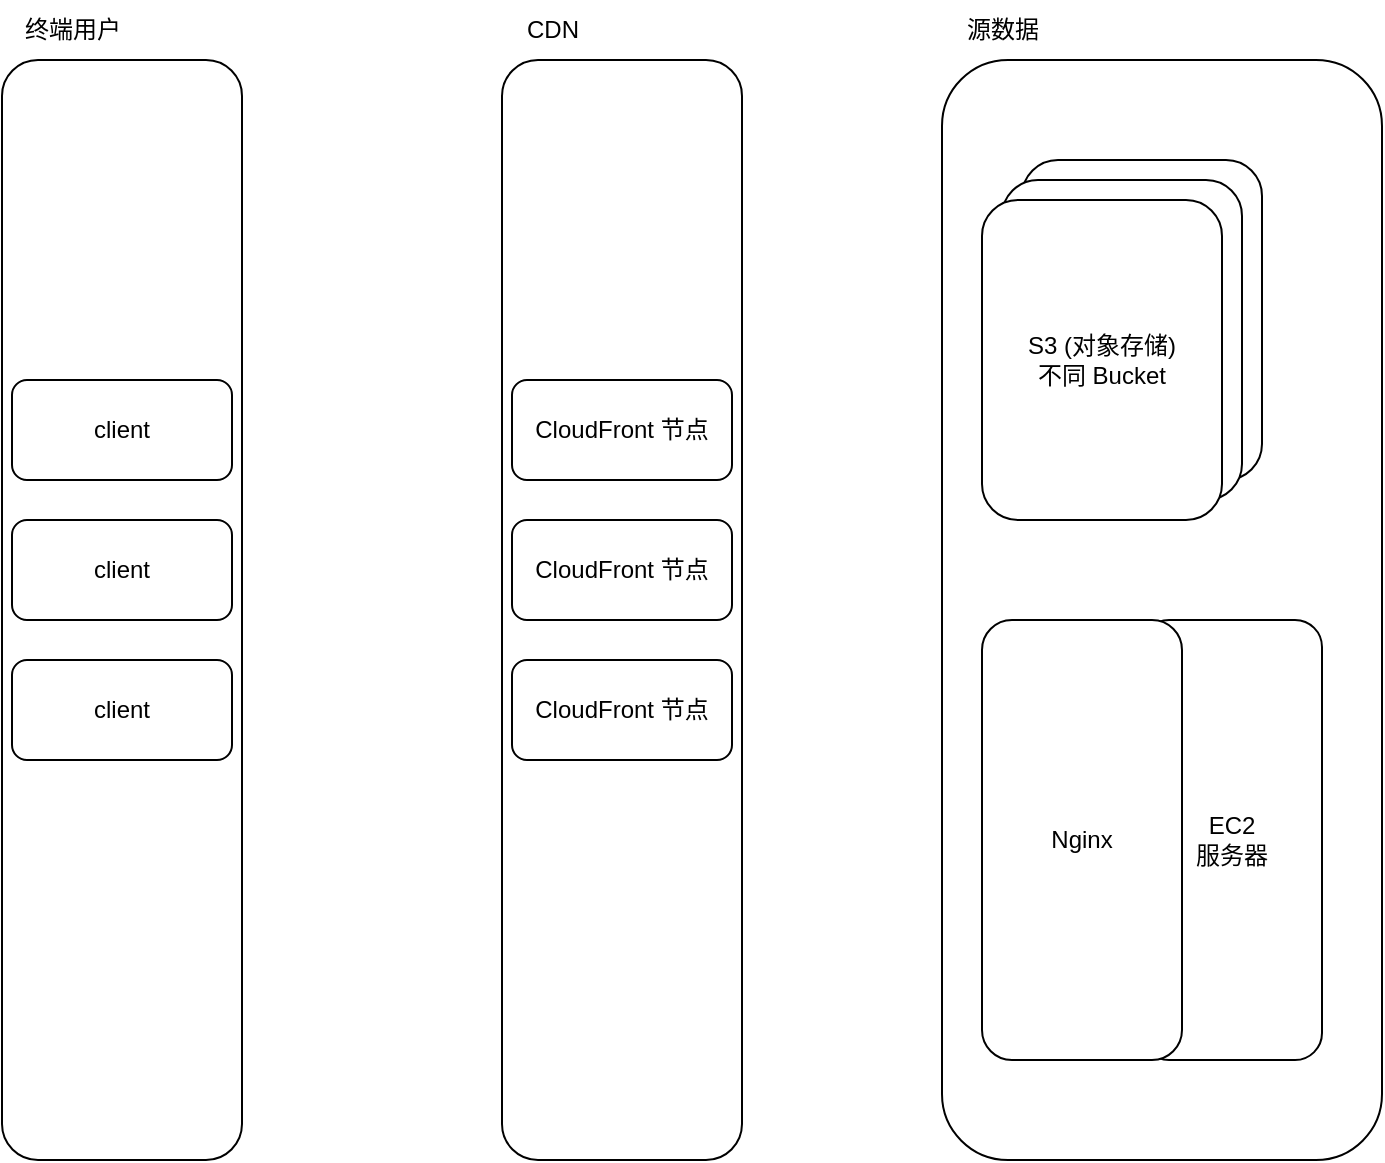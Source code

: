 <mxfile version="21.5.2" type="github">
  <diagram name="Page-1" id="ElCRpYsMf98x-L3ldlsv">
    <mxGraphModel dx="1015" dy="1162" grid="1" gridSize="10" guides="1" tooltips="1" connect="1" arrows="1" fold="1" page="1" pageScale="1" pageWidth="827" pageHeight="1169" math="0" shadow="0">
      <root>
        <mxCell id="0" />
        <mxCell id="1" parent="0" />
        <mxCell id="RCnPXYuESLlPWEanavmd-12" value="" style="rounded=1;whiteSpace=wrap;html=1;" vertex="1" parent="1">
          <mxGeometry x="540" y="210" width="220" height="550" as="geometry" />
        </mxCell>
        <mxCell id="RCnPXYuESLlPWEanavmd-7" value="S3&lt;br&gt;对象存储" style="rounded=1;whiteSpace=wrap;html=1;" vertex="1" parent="1">
          <mxGeometry x="580" y="260" width="120" height="160" as="geometry" />
        </mxCell>
        <mxCell id="RCnPXYuESLlPWEanavmd-6" value="S3&lt;br&gt;对象存储" style="rounded=1;whiteSpace=wrap;html=1;" vertex="1" parent="1">
          <mxGeometry x="570" y="270" width="120" height="160" as="geometry" />
        </mxCell>
        <mxCell id="RCnPXYuESLlPWEanavmd-1" value="" style="rounded=1;whiteSpace=wrap;html=1;" vertex="1" parent="1">
          <mxGeometry x="70" y="210" width="120" height="550" as="geometry" />
        </mxCell>
        <mxCell id="RCnPXYuESLlPWEanavmd-2" value="" style="rounded=1;whiteSpace=wrap;html=1;" vertex="1" parent="1">
          <mxGeometry x="320" y="210" width="120" height="550" as="geometry" />
        </mxCell>
        <mxCell id="RCnPXYuESLlPWEanavmd-3" value="S3 (对象存储)&lt;br&gt;不同 Bucket" style="rounded=1;whiteSpace=wrap;html=1;" vertex="1" parent="1">
          <mxGeometry x="560" y="280" width="120" height="160" as="geometry" />
        </mxCell>
        <mxCell id="RCnPXYuESLlPWEanavmd-4" value="EC2&lt;br&gt;服务器" style="rounded=1;whiteSpace=wrap;html=1;" vertex="1" parent="1">
          <mxGeometry x="640" y="490" width="90" height="220" as="geometry" />
        </mxCell>
        <mxCell id="RCnPXYuESLlPWEanavmd-5" value="Nginx" style="rounded=1;whiteSpace=wrap;html=1;" vertex="1" parent="1">
          <mxGeometry x="560" y="490" width="100" height="220" as="geometry" />
        </mxCell>
        <mxCell id="RCnPXYuESLlPWEanavmd-13" value="源数据" style="text;html=1;align=center;verticalAlign=middle;resizable=0;points=[];autosize=1;strokeColor=none;fillColor=none;" vertex="1" parent="1">
          <mxGeometry x="540" y="180" width="60" height="30" as="geometry" />
        </mxCell>
        <mxCell id="RCnPXYuESLlPWEanavmd-14" value="CDN" style="text;html=1;align=center;verticalAlign=middle;resizable=0;points=[];autosize=1;strokeColor=none;fillColor=none;" vertex="1" parent="1">
          <mxGeometry x="320" y="180" width="50" height="30" as="geometry" />
        </mxCell>
        <mxCell id="RCnPXYuESLlPWEanavmd-15" value="CloudFront 节点" style="rounded=1;whiteSpace=wrap;html=1;" vertex="1" parent="1">
          <mxGeometry x="325" y="370" width="110" height="50" as="geometry" />
        </mxCell>
        <mxCell id="RCnPXYuESLlPWEanavmd-16" value="CloudFront 节点" style="rounded=1;whiteSpace=wrap;html=1;" vertex="1" parent="1">
          <mxGeometry x="325" y="440" width="110" height="50" as="geometry" />
        </mxCell>
        <mxCell id="RCnPXYuESLlPWEanavmd-17" value="CloudFront 节点" style="rounded=1;whiteSpace=wrap;html=1;" vertex="1" parent="1">
          <mxGeometry x="325" y="510" width="110" height="50" as="geometry" />
        </mxCell>
        <mxCell id="RCnPXYuESLlPWEanavmd-18" value="client" style="rounded=1;whiteSpace=wrap;html=1;" vertex="1" parent="1">
          <mxGeometry x="75" y="370" width="110" height="50" as="geometry" />
        </mxCell>
        <mxCell id="RCnPXYuESLlPWEanavmd-19" value="client" style="rounded=1;whiteSpace=wrap;html=1;" vertex="1" parent="1">
          <mxGeometry x="75" y="440" width="110" height="50" as="geometry" />
        </mxCell>
        <mxCell id="RCnPXYuESLlPWEanavmd-20" value="client" style="rounded=1;whiteSpace=wrap;html=1;" vertex="1" parent="1">
          <mxGeometry x="75" y="510" width="110" height="50" as="geometry" />
        </mxCell>
        <mxCell id="RCnPXYuESLlPWEanavmd-21" value="终端用户" style="text;html=1;align=center;verticalAlign=middle;resizable=0;points=[];autosize=1;strokeColor=none;fillColor=none;" vertex="1" parent="1">
          <mxGeometry x="70" y="180" width="70" height="30" as="geometry" />
        </mxCell>
      </root>
    </mxGraphModel>
  </diagram>
</mxfile>
